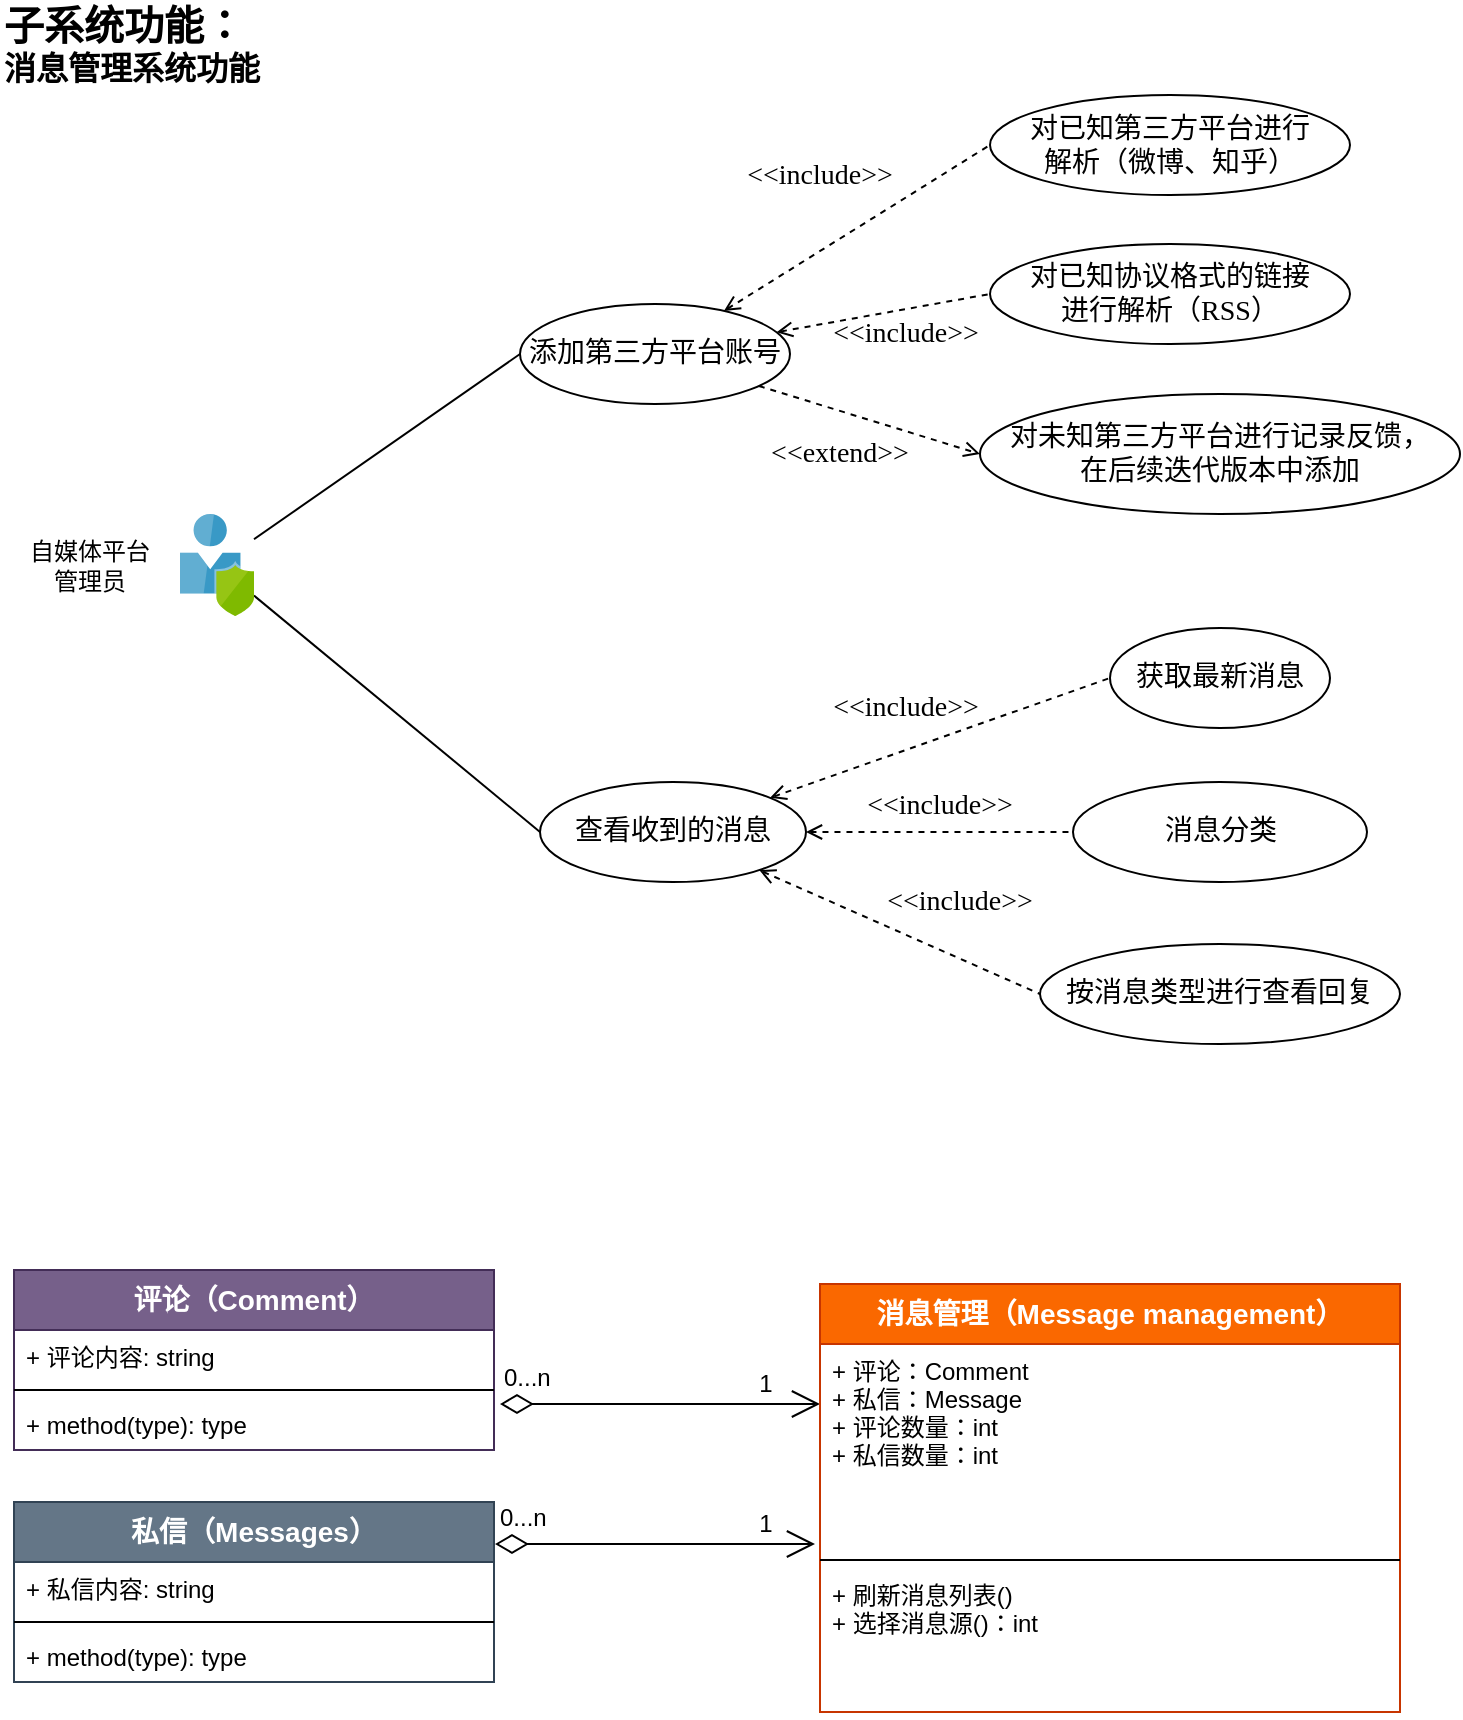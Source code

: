 <mxfile version="12.1.0" type="device" pages="1"><diagram id="kLkyTT4RMx1ix4jsi-1U" name="Page-1"><mxGraphModel dx="978" dy="717" grid="1" gridSize="10" guides="1" tooltips="1" connect="1" arrows="1" fold="1" page="1" pageScale="1" pageWidth="827" pageHeight="1169" math="0" shadow="0"><root><mxCell id="0"/><mxCell id="1" parent="0"/><mxCell id="QQKL-woPsPIZwLh6EOpK-33" style="edgeStyle=none;rounded=0;orthogonalLoop=1;jettySize=auto;html=1;endArrow=none;endFill=0;fontFamily=SF Mono;fontSize=14;entryX=0;entryY=0.5;entryDx=0;entryDy=0;" parent="1" source="QQKL-woPsPIZwLh6EOpK-35" target="QQKL-woPsPIZwLh6EOpK-48" edge="1"><mxGeometry relative="1" as="geometry"><mxPoint x="280" y="425" as="targetPoint"/></mxGeometry></mxCell><mxCell id="QQKL-woPsPIZwLh6EOpK-34" style="edgeStyle=none;rounded=0;orthogonalLoop=1;jettySize=auto;html=1;entryX=0;entryY=0.5;entryDx=0;entryDy=0;startArrow=none;startFill=0;endArrow=none;endFill=0;fontFamily=SF Mono;fontSize=14;" parent="1" source="QQKL-woPsPIZwLh6EOpK-35" target="QQKL-woPsPIZwLh6EOpK-42" edge="1"><mxGeometry relative="1" as="geometry"/></mxCell><mxCell id="QQKL-woPsPIZwLh6EOpK-35" value="" style="aspect=fixed;html=1;points=[];align=center;image;fontSize=12;image=img/lib/mscae/User_Privacy.svg;" parent="1" vertex="1"><mxGeometry x="120" y="315" width="37" height="51" as="geometry"/></mxCell><mxCell id="QQKL-woPsPIZwLh6EOpK-36" value="&lt;font style=&quot;font-size: 20px&quot;&gt;子系统功能：&lt;/font&gt;&lt;br style=&quot;font-size: 16px&quot;&gt;消息管理系统功能" style="text;html=1;strokeColor=none;fillColor=none;align=left;verticalAlign=middle;whiteSpace=wrap;rounded=0;fontFamily=SF Mono;fontStyle=1;fontSize=16;" parent="1" vertex="1"><mxGeometry x="30" y="60" width="200" height="40" as="geometry"/></mxCell><mxCell id="QQKL-woPsPIZwLh6EOpK-38" value="自媒体平台&lt;br&gt;管理员" style="text;html=1;strokeColor=none;fillColor=none;align=center;verticalAlign=middle;whiteSpace=wrap;rounded=0;fontFamily=SF Mono;fontStyle=0" parent="1" vertex="1"><mxGeometry x="30" y="325.5" width="90" height="30" as="geometry"/></mxCell><mxCell id="QQKL-woPsPIZwLh6EOpK-39" style="edgeStyle=none;rounded=0;orthogonalLoop=1;jettySize=auto;html=1;entryX=0;entryY=0.5;entryDx=0;entryDy=0;dashed=1;startArrow=open;startFill=0;endArrow=none;endFill=0;fontFamily=SF Mono;fontSize=14;" parent="1" source="QQKL-woPsPIZwLh6EOpK-48" target="QQKL-woPsPIZwLh6EOpK-44" edge="1"><mxGeometry relative="1" as="geometry"><mxPoint x="460" y="425" as="sourcePoint"/></mxGeometry></mxCell><mxCell id="QQKL-woPsPIZwLh6EOpK-40" style="edgeStyle=none;rounded=0;orthogonalLoop=1;jettySize=auto;html=1;entryX=0;entryY=0.5;entryDx=0;entryDy=0;dashed=1;startArrow=open;startFill=0;endArrow=none;endFill=0;fontFamily=SF Mono;fontSize=14;" parent="1" source="QQKL-woPsPIZwLh6EOpK-48" target="QQKL-woPsPIZwLh6EOpK-45" edge="1"><mxGeometry relative="1" as="geometry"><mxPoint x="549.259" y="470.5" as="sourcePoint"/></mxGeometry></mxCell><mxCell id="QQKL-woPsPIZwLh6EOpK-41" style="edgeStyle=none;rounded=0;orthogonalLoop=1;jettySize=auto;html=1;entryX=0;entryY=0.5;entryDx=0;entryDy=0;dashed=1;startArrow=open;startFill=0;endArrow=none;endFill=0;fontFamily=SF Mono;fontSize=14;" parent="1" source="QQKL-woPsPIZwLh6EOpK-48" target="QQKL-woPsPIZwLh6EOpK-46" edge="1"><mxGeometry relative="1" as="geometry"><mxPoint x="460" y="425" as="sourcePoint"/></mxGeometry></mxCell><mxCell id="QQKL-woPsPIZwLh6EOpK-42" value="添加第三方平台账号" style="ellipse;whiteSpace=wrap;html=1;fontFamily=SF Mono;fontSize=14;" parent="1" vertex="1"><mxGeometry x="290" y="210" width="135" height="50" as="geometry"/></mxCell><mxCell id="QQKL-woPsPIZwLh6EOpK-43" value="&amp;lt;&amp;lt;extend&amp;gt;&amp;gt;" style="text;html=1;strokeColor=none;fillColor=none;align=center;verticalAlign=middle;whiteSpace=wrap;rounded=0;fontFamily=SF Mono;fontSize=14;rotation=0;" parent="1" vertex="1"><mxGeometry x="400" y="275" width="100" height="20" as="geometry"/></mxCell><mxCell id="QQKL-woPsPIZwLh6EOpK-44" value="获取最新消息" style="ellipse;whiteSpace=wrap;html=1;fontFamily=SF Mono;fontSize=14;" parent="1" vertex="1"><mxGeometry x="585" y="372" width="110" height="50" as="geometry"/></mxCell><mxCell id="QQKL-woPsPIZwLh6EOpK-45" value="消息分类" style="ellipse;whiteSpace=wrap;html=1;fontFamily=SF Mono;fontSize=14;" parent="1" vertex="1"><mxGeometry x="566.5" y="449" width="147" height="50" as="geometry"/></mxCell><mxCell id="QQKL-woPsPIZwLh6EOpK-46" value="按消息类型进行查看回复" style="ellipse;whiteSpace=wrap;html=1;fontFamily=SF Mono;fontSize=14;" parent="1" vertex="1"><mxGeometry x="550" y="530" width="180" height="50" as="geometry"/></mxCell><mxCell id="QQKL-woPsPIZwLh6EOpK-47" value="&amp;lt;&amp;lt;include&amp;gt;&amp;gt;" style="text;html=1;strokeColor=none;fillColor=none;align=center;verticalAlign=middle;whiteSpace=wrap;rounded=0;fontFamily=SF Mono;fontSize=14;rotation=0;" parent="1" vertex="1"><mxGeometry x="433" y="402" width="100" height="20" as="geometry"/></mxCell><mxCell id="QQKL-woPsPIZwLh6EOpK-48" value="查看收到的消息" style="ellipse;whiteSpace=wrap;html=1;fontFamily=SF Mono;fontSize=14;" parent="1" vertex="1"><mxGeometry x="300" y="449" width="133" height="50" as="geometry"/></mxCell><mxCell id="QQKL-woPsPIZwLh6EOpK-49" value="&amp;lt;&amp;lt;include&amp;gt;&amp;gt;" style="text;html=1;strokeColor=none;fillColor=none;align=center;verticalAlign=middle;whiteSpace=wrap;rounded=0;fontFamily=SF Mono;fontSize=14;rotation=0;" parent="1" vertex="1"><mxGeometry x="460" y="499" width="100" height="20" as="geometry"/></mxCell><mxCell id="QQKL-woPsPIZwLh6EOpK-50" value="对已知第三方平台进行&lt;br&gt;解析（微博、知乎）" style="ellipse;whiteSpace=wrap;html=1;fontFamily=SF Mono;fontSize=14;" parent="1" vertex="1"><mxGeometry x="525" y="105.5" width="180" height="50" as="geometry"/></mxCell><mxCell id="QQKL-woPsPIZwLh6EOpK-51" style="edgeStyle=none;rounded=0;orthogonalLoop=1;jettySize=auto;html=1;entryX=0;entryY=0.5;entryDx=0;entryDy=0;dashed=1;startArrow=open;startFill=0;endArrow=none;endFill=0;fontFamily=SF Mono;fontSize=14;" parent="1" source="QQKL-woPsPIZwLh6EOpK-42" target="QQKL-woPsPIZwLh6EOpK-50" edge="1"><mxGeometry relative="1" as="geometry"><mxPoint x="385" y="418.5" as="sourcePoint"/><mxPoint x="510" y="288" as="targetPoint"/></mxGeometry></mxCell><mxCell id="QQKL-woPsPIZwLh6EOpK-52" value="对已知协议格式的链接&lt;br&gt;进行解析（RSS）" style="ellipse;whiteSpace=wrap;html=1;fontFamily=SF Mono;fontSize=14;" parent="1" vertex="1"><mxGeometry x="525" y="180" width="180" height="50" as="geometry"/></mxCell><mxCell id="QQKL-woPsPIZwLh6EOpK-53" style="edgeStyle=none;rounded=0;orthogonalLoop=1;jettySize=auto;html=1;entryX=0;entryY=0.5;entryDx=0;entryDy=0;dashed=1;startArrow=open;startFill=0;endArrow=none;endFill=0;fontFamily=SF Mono;fontSize=14;" parent="1" source="QQKL-woPsPIZwLh6EOpK-42" target="QQKL-woPsPIZwLh6EOpK-52" edge="1"><mxGeometry relative="1" as="geometry"><mxPoint x="435" y="280.0" as="sourcePoint"/><mxPoint x="550" y="235.0" as="targetPoint"/></mxGeometry></mxCell><mxCell id="QQKL-woPsPIZwLh6EOpK-54" value="对未知第三方平台进行记录反馈，&lt;br&gt;在后续迭代版本中添加" style="ellipse;whiteSpace=wrap;html=1;fontFamily=SF Mono;fontSize=14;" parent="1" vertex="1"><mxGeometry x="520" y="255" width="240" height="60" as="geometry"/></mxCell><mxCell id="QQKL-woPsPIZwLh6EOpK-55" style="edgeStyle=none;rounded=0;orthogonalLoop=1;jettySize=auto;html=1;dashed=1;startArrow=none;startFill=0;endArrow=open;endFill=0;fontFamily=SF Mono;fontSize=14;entryX=0;entryY=0.5;entryDx=0;entryDy=0;" parent="1" source="QQKL-woPsPIZwLh6EOpK-42" target="QQKL-woPsPIZwLh6EOpK-54" edge="1"><mxGeometry relative="1" as="geometry"><mxPoint x="430.603" y="235.206" as="sourcePoint"/><mxPoint x="535" y="215.0" as="targetPoint"/></mxGeometry></mxCell><mxCell id="QQKL-woPsPIZwLh6EOpK-57" value="&amp;lt;&amp;lt;include&amp;gt;&amp;gt;" style="text;html=1;strokeColor=none;fillColor=none;align=center;verticalAlign=middle;whiteSpace=wrap;rounded=0;fontFamily=SF Mono;fontSize=14;rotation=0;" parent="1" vertex="1"><mxGeometry x="390" y="135.5" width="100" height="20" as="geometry"/></mxCell><mxCell id="QQKL-woPsPIZwLh6EOpK-58" value="&amp;lt;&amp;lt;include&amp;gt;&amp;gt;" style="text;html=1;strokeColor=none;fillColor=none;align=center;verticalAlign=middle;whiteSpace=wrap;rounded=0;fontFamily=SF Mono;fontSize=14;rotation=0;" parent="1" vertex="1"><mxGeometry x="433" y="215" width="100" height="20" as="geometry"/></mxCell><mxCell id="YJgrN-Vo5FL3ECdHIfps-1" value="&amp;lt;&amp;lt;include&amp;gt;&amp;gt;" style="text;html=1;strokeColor=none;fillColor=none;align=center;verticalAlign=middle;whiteSpace=wrap;rounded=0;fontFamily=SF Mono;fontSize=14;rotation=0;" vertex="1" parent="1"><mxGeometry x="450" y="450.5" width="100" height="20" as="geometry"/></mxCell><mxCell id="YJgrN-Vo5FL3ECdHIfps-15" value="&lt;font style=&quot;font-size: 12px&quot;&gt;0...n&lt;/font&gt;" style="endArrow=open;html=1;endSize=12;startArrow=diamondThin;startSize=14;startFill=0;edgeStyle=orthogonalEdgeStyle;align=left;verticalAlign=bottom;fontSize=14;" edge="1" parent="1"><mxGeometry x="-1" y="3" relative="1" as="geometry"><mxPoint x="280" y="760" as="sourcePoint"/><mxPoint x="440" y="760" as="targetPoint"/></mxGeometry></mxCell><mxCell id="YJgrN-Vo5FL3ECdHIfps-16" value="&lt;font style=&quot;font-size: 12px&quot;&gt;0...n&lt;/font&gt;" style="endArrow=open;html=1;endSize=12;startArrow=diamondThin;startSize=14;startFill=0;edgeStyle=orthogonalEdgeStyle;align=left;verticalAlign=bottom;fontSize=14;" edge="1" parent="1"><mxGeometry x="-1" y="3" relative="1" as="geometry"><mxPoint x="277.5" y="830" as="sourcePoint"/><mxPoint x="437.5" y="830" as="targetPoint"/></mxGeometry></mxCell><mxCell id="YJgrN-Vo5FL3ECdHIfps-25" value="评论（Comment）" style="swimlane;fontStyle=1;align=center;verticalAlign=top;childLayout=stackLayout;horizontal=1;startSize=30;horizontalStack=0;resizeParent=1;resizeParentMax=0;resizeLast=0;collapsible=1;marginBottom=0;fontSize=14;fillColor=#76608a;strokeColor=#432D57;fontColor=#ffffff;" vertex="1" parent="1"><mxGeometry x="37" y="693" width="240" height="90" as="geometry"/></mxCell><mxCell id="YJgrN-Vo5FL3ECdHIfps-26" value="+ 评论内容: string" style="text;strokeColor=none;fillColor=none;align=left;verticalAlign=top;spacingLeft=4;spacingRight=4;overflow=hidden;rotatable=0;points=[[0,0.5],[1,0.5]];portConstraint=eastwest;" vertex="1" parent="YJgrN-Vo5FL3ECdHIfps-25"><mxGeometry y="30" width="240" height="26" as="geometry"/></mxCell><mxCell id="YJgrN-Vo5FL3ECdHIfps-27" value="" style="line;strokeWidth=1;fillColor=none;align=left;verticalAlign=middle;spacingTop=-1;spacingLeft=3;spacingRight=3;rotatable=0;labelPosition=right;points=[];portConstraint=eastwest;" vertex="1" parent="YJgrN-Vo5FL3ECdHIfps-25"><mxGeometry y="56" width="240" height="8" as="geometry"/></mxCell><mxCell id="YJgrN-Vo5FL3ECdHIfps-28" value="+ method(type): type" style="text;strokeColor=none;fillColor=none;align=left;verticalAlign=top;spacingLeft=4;spacingRight=4;overflow=hidden;rotatable=0;points=[[0,0.5],[1,0.5]];portConstraint=eastwest;" vertex="1" parent="YJgrN-Vo5FL3ECdHIfps-25"><mxGeometry y="64" width="240" height="26" as="geometry"/></mxCell><mxCell id="YJgrN-Vo5FL3ECdHIfps-29" value="私信（Messages）" style="swimlane;fontStyle=1;align=center;verticalAlign=top;childLayout=stackLayout;horizontal=1;startSize=30;horizontalStack=0;resizeParent=1;resizeParentMax=0;resizeLast=0;collapsible=1;marginBottom=0;fontSize=14;fillColor=#647687;strokeColor=#314354;fontColor=#ffffff;" vertex="1" parent="1"><mxGeometry x="37" y="809" width="240" height="90" as="geometry"/></mxCell><mxCell id="YJgrN-Vo5FL3ECdHIfps-30" value="+ 私信内容: string" style="text;strokeColor=none;fillColor=none;align=left;verticalAlign=top;spacingLeft=4;spacingRight=4;overflow=hidden;rotatable=0;points=[[0,0.5],[1,0.5]];portConstraint=eastwest;" vertex="1" parent="YJgrN-Vo5FL3ECdHIfps-29"><mxGeometry y="30" width="240" height="26" as="geometry"/></mxCell><mxCell id="YJgrN-Vo5FL3ECdHIfps-31" value="" style="line;strokeWidth=1;fillColor=none;align=left;verticalAlign=middle;spacingTop=-1;spacingLeft=3;spacingRight=3;rotatable=0;labelPosition=right;points=[];portConstraint=eastwest;" vertex="1" parent="YJgrN-Vo5FL3ECdHIfps-29"><mxGeometry y="56" width="240" height="8" as="geometry"/></mxCell><mxCell id="YJgrN-Vo5FL3ECdHIfps-32" value="+ method(type): type" style="text;strokeColor=none;fillColor=none;align=left;verticalAlign=top;spacingLeft=4;spacingRight=4;overflow=hidden;rotatable=0;points=[[0,0.5],[1,0.5]];portConstraint=eastwest;" vertex="1" parent="YJgrN-Vo5FL3ECdHIfps-29"><mxGeometry y="64" width="240" height="26" as="geometry"/></mxCell><mxCell id="YJgrN-Vo5FL3ECdHIfps-33" value="消息管理（Message management）" style="swimlane;fontStyle=1;align=center;verticalAlign=top;childLayout=stackLayout;horizontal=1;startSize=30;horizontalStack=0;resizeParent=1;resizeParentMax=0;resizeLast=0;collapsible=1;marginBottom=0;fontSize=14;fillColor=#fa6800;strokeColor=#C73500;fontColor=#ffffff;" vertex="1" parent="1"><mxGeometry x="440" y="700" width="290" height="214" as="geometry"/></mxCell><mxCell id="YJgrN-Vo5FL3ECdHIfps-34" value="+ 评论：Comment&#10;+ 私信：Message&#10;+ 评论数量：int&#10;+ 私信数量：int" style="text;strokeColor=none;fillColor=none;align=left;verticalAlign=top;spacingLeft=4;spacingRight=4;overflow=hidden;rotatable=0;points=[[0,0.5],[1,0.5]];portConstraint=eastwest;" vertex="1" parent="YJgrN-Vo5FL3ECdHIfps-33"><mxGeometry y="30" width="290" height="104" as="geometry"/></mxCell><mxCell id="YJgrN-Vo5FL3ECdHIfps-35" value="" style="line;strokeWidth=1;fillColor=none;align=left;verticalAlign=middle;spacingTop=-1;spacingLeft=3;spacingRight=3;rotatable=0;labelPosition=right;points=[];portConstraint=eastwest;" vertex="1" parent="YJgrN-Vo5FL3ECdHIfps-33"><mxGeometry y="134" width="290" height="8" as="geometry"/></mxCell><mxCell id="YJgrN-Vo5FL3ECdHIfps-36" value="+ 刷新消息列表()&#10;+ 选择消息源()：int" style="text;strokeColor=none;fillColor=none;align=left;verticalAlign=top;spacingLeft=4;spacingRight=4;overflow=hidden;rotatable=0;points=[[0,0.5],[1,0.5]];portConstraint=eastwest;" vertex="1" parent="YJgrN-Vo5FL3ECdHIfps-33"><mxGeometry y="142" width="290" height="72" as="geometry"/></mxCell><mxCell id="YJgrN-Vo5FL3ECdHIfps-38" value="&lt;font style=&quot;font-size: 12px&quot;&gt;1&lt;/font&gt;" style="text;html=1;strokeColor=none;fillColor=none;align=center;verticalAlign=middle;whiteSpace=wrap;rounded=0;fontSize=14;" vertex="1" parent="1"><mxGeometry x="393" y="739" width="40" height="20" as="geometry"/></mxCell><mxCell id="YJgrN-Vo5FL3ECdHIfps-39" value="&lt;font style=&quot;font-size: 12px&quot;&gt;1&lt;/font&gt;" style="text;html=1;strokeColor=none;fillColor=none;align=center;verticalAlign=middle;whiteSpace=wrap;rounded=0;fontSize=14;" vertex="1" parent="1"><mxGeometry x="393" y="809" width="40" height="20" as="geometry"/></mxCell></root></mxGraphModel></diagram></mxfile>